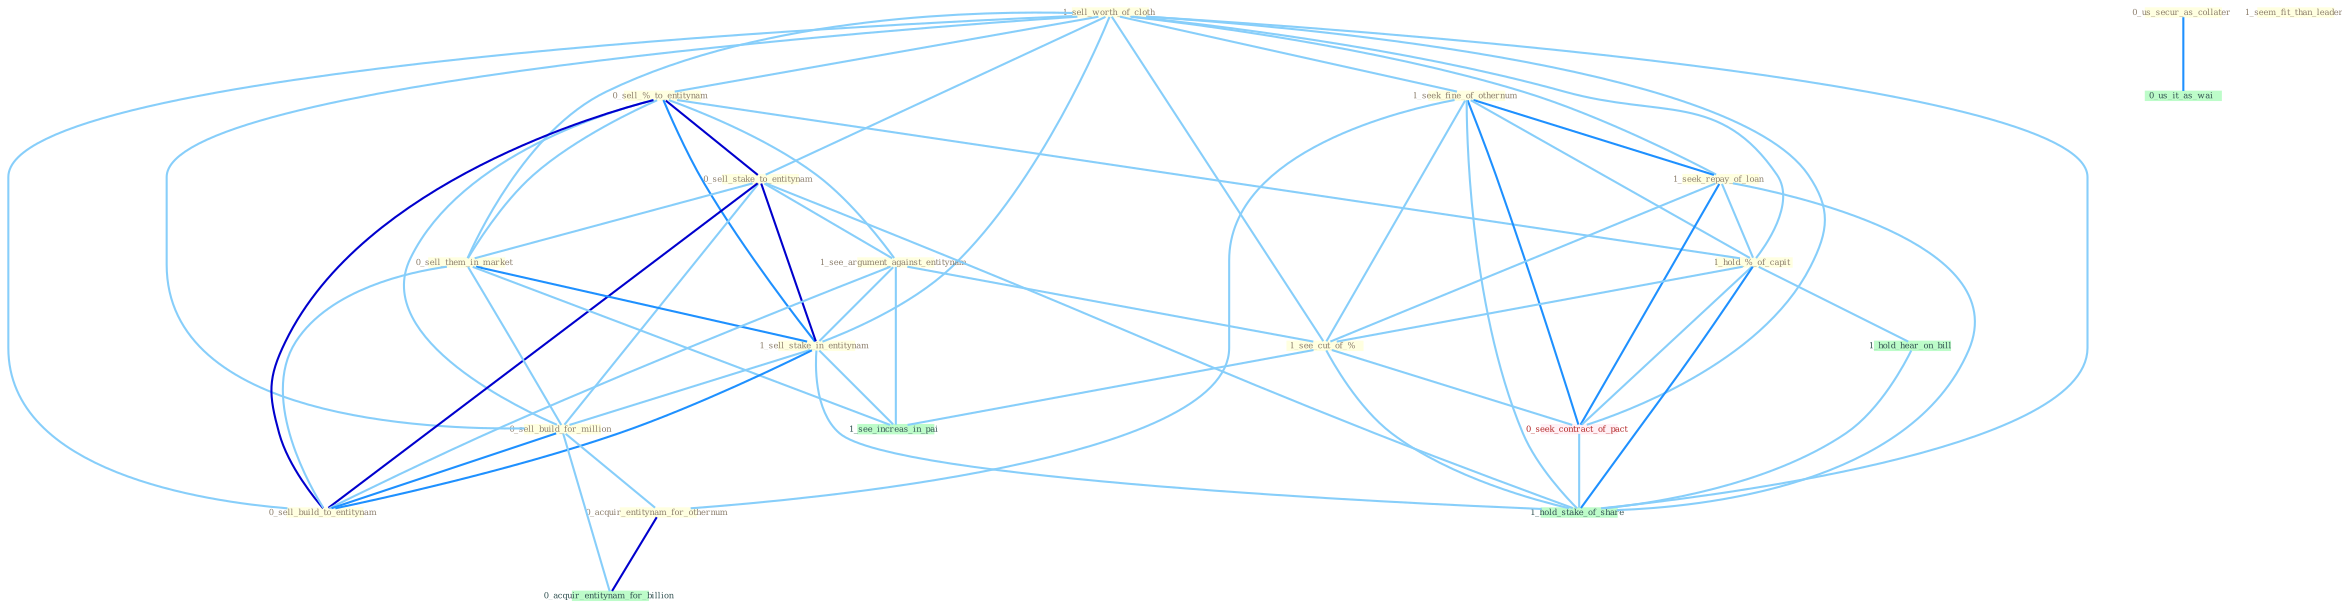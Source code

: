 Graph G{ 
    node
    [shape=polygon,style=filled,width=.5,height=.06,color="#BDFCC9",fixedsize=true,fontsize=4,
    fontcolor="#2f4f4f"];
    {node
    [color="#ffffe0", fontcolor="#8b7d6b"] "1_sell_worth_of_cloth " "0_sell_%_to_entitynam " "1_seek_fine_of_othernum " "0_sell_stake_to_entitynam " "0_sell_them_in_market " "1_see_argument_against_entitynam " "1_seek_repay_of_loan " "1_sell_stake_in_entitynam " "0_sell_build_for_million " "0_us_secur_as_collater " "1_seem_fit_than_leader " "0_acquir_entitynam_for_othernum " "1_hold_%_of_capit " "0_sell_build_to_entitynam " "1_see_cut_of_% "}
{node [color="#fff0f5", fontcolor="#b22222"] "0_seek_contract_of_pact "}
edge [color="#B0E2FF"];

	"1_sell_worth_of_cloth " -- "0_sell_%_to_entitynam " [w="1", color="#87cefa" ];
	"1_sell_worth_of_cloth " -- "1_seek_fine_of_othernum " [w="1", color="#87cefa" ];
	"1_sell_worth_of_cloth " -- "0_sell_stake_to_entitynam " [w="1", color="#87cefa" ];
	"1_sell_worth_of_cloth " -- "0_sell_them_in_market " [w="1", color="#87cefa" ];
	"1_sell_worth_of_cloth " -- "1_seek_repay_of_loan " [w="1", color="#87cefa" ];
	"1_sell_worth_of_cloth " -- "1_sell_stake_in_entitynam " [w="1", color="#87cefa" ];
	"1_sell_worth_of_cloth " -- "0_sell_build_for_million " [w="1", color="#87cefa" ];
	"1_sell_worth_of_cloth " -- "1_hold_%_of_capit " [w="1", color="#87cefa" ];
	"1_sell_worth_of_cloth " -- "0_sell_build_to_entitynam " [w="1", color="#87cefa" ];
	"1_sell_worth_of_cloth " -- "1_see_cut_of_% " [w="1", color="#87cefa" ];
	"1_sell_worth_of_cloth " -- "0_seek_contract_of_pact " [w="1", color="#87cefa" ];
	"1_sell_worth_of_cloth " -- "1_hold_stake_of_share " [w="1", color="#87cefa" ];
	"0_sell_%_to_entitynam " -- "0_sell_stake_to_entitynam " [w="3", color="#0000cd" , len=0.6];
	"0_sell_%_to_entitynam " -- "0_sell_them_in_market " [w="1", color="#87cefa" ];
	"0_sell_%_to_entitynam " -- "1_see_argument_against_entitynam " [w="1", color="#87cefa" ];
	"0_sell_%_to_entitynam " -- "1_sell_stake_in_entitynam " [w="2", color="#1e90ff" , len=0.8];
	"0_sell_%_to_entitynam " -- "0_sell_build_for_million " [w="1", color="#87cefa" ];
	"0_sell_%_to_entitynam " -- "1_hold_%_of_capit " [w="1", color="#87cefa" ];
	"0_sell_%_to_entitynam " -- "0_sell_build_to_entitynam " [w="3", color="#0000cd" , len=0.6];
	"1_seek_fine_of_othernum " -- "1_seek_repay_of_loan " [w="2", color="#1e90ff" , len=0.8];
	"1_seek_fine_of_othernum " -- "0_acquir_entitynam_for_othernum " [w="1", color="#87cefa" ];
	"1_seek_fine_of_othernum " -- "1_hold_%_of_capit " [w="1", color="#87cefa" ];
	"1_seek_fine_of_othernum " -- "1_see_cut_of_% " [w="1", color="#87cefa" ];
	"1_seek_fine_of_othernum " -- "0_seek_contract_of_pact " [w="2", color="#1e90ff" , len=0.8];
	"1_seek_fine_of_othernum " -- "1_hold_stake_of_share " [w="1", color="#87cefa" ];
	"0_sell_stake_to_entitynam " -- "0_sell_them_in_market " [w="1", color="#87cefa" ];
	"0_sell_stake_to_entitynam " -- "1_see_argument_against_entitynam " [w="1", color="#87cefa" ];
	"0_sell_stake_to_entitynam " -- "1_sell_stake_in_entitynam " [w="3", color="#0000cd" , len=0.6];
	"0_sell_stake_to_entitynam " -- "0_sell_build_for_million " [w="1", color="#87cefa" ];
	"0_sell_stake_to_entitynam " -- "0_sell_build_to_entitynam " [w="3", color="#0000cd" , len=0.6];
	"0_sell_stake_to_entitynam " -- "1_hold_stake_of_share " [w="1", color="#87cefa" ];
	"0_sell_them_in_market " -- "1_sell_stake_in_entitynam " [w="2", color="#1e90ff" , len=0.8];
	"0_sell_them_in_market " -- "0_sell_build_for_million " [w="1", color="#87cefa" ];
	"0_sell_them_in_market " -- "0_sell_build_to_entitynam " [w="1", color="#87cefa" ];
	"0_sell_them_in_market " -- "1_see_increas_in_pai " [w="1", color="#87cefa" ];
	"1_see_argument_against_entitynam " -- "1_sell_stake_in_entitynam " [w="1", color="#87cefa" ];
	"1_see_argument_against_entitynam " -- "0_sell_build_to_entitynam " [w="1", color="#87cefa" ];
	"1_see_argument_against_entitynam " -- "1_see_cut_of_% " [w="1", color="#87cefa" ];
	"1_see_argument_against_entitynam " -- "1_see_increas_in_pai " [w="1", color="#87cefa" ];
	"1_seek_repay_of_loan " -- "1_hold_%_of_capit " [w="1", color="#87cefa" ];
	"1_seek_repay_of_loan " -- "1_see_cut_of_% " [w="1", color="#87cefa" ];
	"1_seek_repay_of_loan " -- "0_seek_contract_of_pact " [w="2", color="#1e90ff" , len=0.8];
	"1_seek_repay_of_loan " -- "1_hold_stake_of_share " [w="1", color="#87cefa" ];
	"1_sell_stake_in_entitynam " -- "0_sell_build_for_million " [w="1", color="#87cefa" ];
	"1_sell_stake_in_entitynam " -- "0_sell_build_to_entitynam " [w="2", color="#1e90ff" , len=0.8];
	"1_sell_stake_in_entitynam " -- "1_see_increas_in_pai " [w="1", color="#87cefa" ];
	"1_sell_stake_in_entitynam " -- "1_hold_stake_of_share " [w="1", color="#87cefa" ];
	"0_sell_build_for_million " -- "0_acquir_entitynam_for_othernum " [w="1", color="#87cefa" ];
	"0_sell_build_for_million " -- "0_sell_build_to_entitynam " [w="2", color="#1e90ff" , len=0.8];
	"0_sell_build_for_million " -- "0_acquir_entitynam_for_billion " [w="1", color="#87cefa" ];
	"0_us_secur_as_collater " -- "0_us_it_as_wai " [w="2", color="#1e90ff" , len=0.8];
	"0_acquir_entitynam_for_othernum " -- "0_acquir_entitynam_for_billion " [w="3", color="#0000cd" , len=0.6];
	"1_hold_%_of_capit " -- "1_see_cut_of_% " [w="1", color="#87cefa" ];
	"1_hold_%_of_capit " -- "0_seek_contract_of_pact " [w="1", color="#87cefa" ];
	"1_hold_%_of_capit " -- "1_hold_hear_on_bill " [w="1", color="#87cefa" ];
	"1_hold_%_of_capit " -- "1_hold_stake_of_share " [w="2", color="#1e90ff" , len=0.8];
	"1_see_cut_of_% " -- "0_seek_contract_of_pact " [w="1", color="#87cefa" ];
	"1_see_cut_of_% " -- "1_see_increas_in_pai " [w="1", color="#87cefa" ];
	"1_see_cut_of_% " -- "1_hold_stake_of_share " [w="1", color="#87cefa" ];
	"0_seek_contract_of_pact " -- "1_hold_stake_of_share " [w="1", color="#87cefa" ];
	"1_hold_hear_on_bill " -- "1_hold_stake_of_share " [w="1", color="#87cefa" ];
}